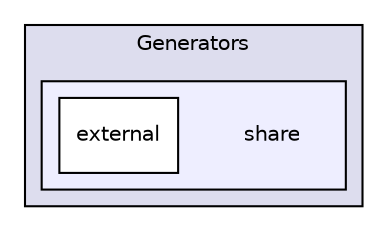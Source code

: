 digraph "/home/travis/build/AliceO2Group/AliceO2/Generators/share" {
  bgcolor=transparent;
  compound=true
  node [ fontsize="10", fontname="Helvetica"];
  edge [ labelfontsize="10", labelfontname="Helvetica"];
  subgraph clusterdir_0b342c6c6b7d2278121a0bb9c4985063 {
    graph [ bgcolor="#ddddee", pencolor="black", label="Generators" fontname="Helvetica", fontsize="10", URL="dir_0b342c6c6b7d2278121a0bb9c4985063.html"]
  subgraph clusterdir_dd604bee83d9fc7fc9bdfba9e16f6c02 {
    graph [ bgcolor="#eeeeff", pencolor="black", label="" URL="dir_dd604bee83d9fc7fc9bdfba9e16f6c02.html"];
    dir_dd604bee83d9fc7fc9bdfba9e16f6c02 [shape=plaintext label="share"];
    dir_bbc506066220ace0ea8b2cb3aac0db3b [shape=box label="external" color="black" fillcolor="white" style="filled" URL="dir_bbc506066220ace0ea8b2cb3aac0db3b.html"];
  }
  }
}
